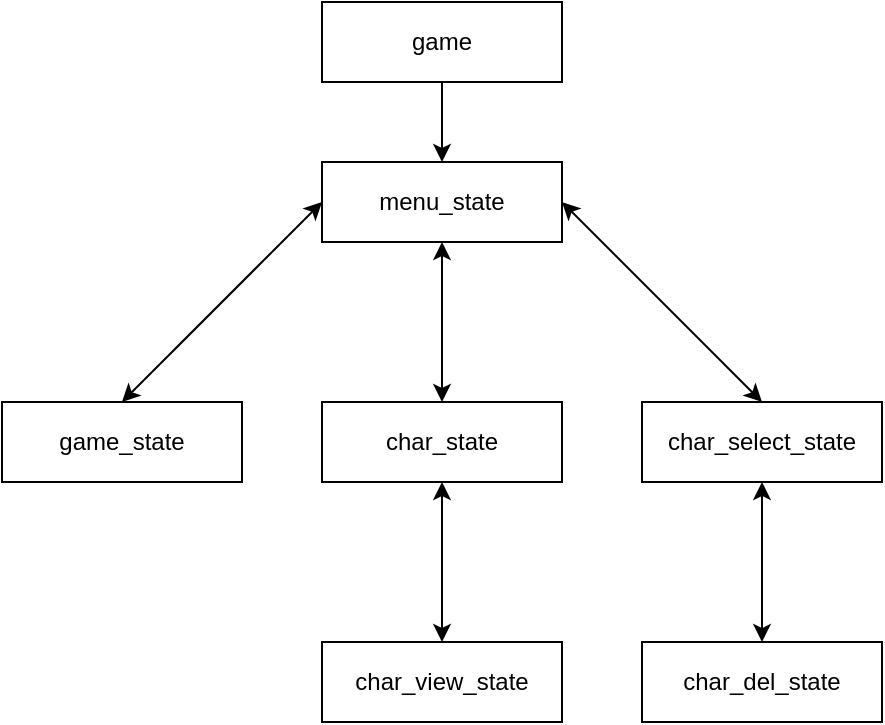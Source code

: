 <mxfile version="26.0.7">
  <diagram name="Страница — 1" id="5U9LbEr2B_JrmSU7AKEY">
    <mxGraphModel dx="528" dy="875" grid="1" gridSize="10" guides="1" tooltips="1" connect="1" arrows="1" fold="1" page="1" pageScale="1" pageWidth="827" pageHeight="1169" math="0" shadow="0">
      <root>
        <mxCell id="0" />
        <mxCell id="1" parent="0" />
        <mxCell id="gGF2yx5VTu46bBGderW8-3" value="" style="edgeStyle=orthogonalEdgeStyle;rounded=0;orthogonalLoop=1;jettySize=auto;html=1;" parent="1" source="gGF2yx5VTu46bBGderW8-1" target="gGF2yx5VTu46bBGderW8-2" edge="1">
          <mxGeometry relative="1" as="geometry" />
        </mxCell>
        <mxCell id="gGF2yx5VTu46bBGderW8-1" value="game" style="rounded=0;whiteSpace=wrap;html=1;" parent="1" vertex="1">
          <mxGeometry x="360" width="120" height="40" as="geometry" />
        </mxCell>
        <mxCell id="gGF2yx5VTu46bBGderW8-2" value="menu_state" style="rounded=0;whiteSpace=wrap;html=1;" parent="1" vertex="1">
          <mxGeometry x="360" y="80" width="120" height="40" as="geometry" />
        </mxCell>
        <mxCell id="gGF2yx5VTu46bBGderW8-4" value="game_state" style="rounded=0;whiteSpace=wrap;html=1;" parent="1" vertex="1">
          <mxGeometry x="200" y="200" width="120" height="40" as="geometry" />
        </mxCell>
        <mxCell id="gGF2yx5VTu46bBGderW8-6" value="char_view_state" style="rounded=0;whiteSpace=wrap;html=1;" parent="1" vertex="1">
          <mxGeometry x="360" y="320" width="120" height="40" as="geometry" />
        </mxCell>
        <mxCell id="gGF2yx5VTu46bBGderW8-8" value="char_select_state" style="rounded=0;whiteSpace=wrap;html=1;" parent="1" vertex="1">
          <mxGeometry x="520" y="200" width="120" height="40" as="geometry" />
        </mxCell>
        <mxCell id="gGF2yx5VTu46bBGderW8-11" value="" style="endArrow=classic;startArrow=classic;html=1;rounded=0;entryX=0.5;entryY=1;entryDx=0;entryDy=0;exitX=0.5;exitY=0;exitDx=0;exitDy=0;" parent="1" source="gGF2yx5VTu46bBGderW8-14" target="gGF2yx5VTu46bBGderW8-2" edge="1">
          <mxGeometry width="50" height="50" relative="1" as="geometry">
            <mxPoint x="450" y="160" as="sourcePoint" />
            <mxPoint x="579.5" y="90" as="targetPoint" />
          </mxGeometry>
        </mxCell>
        <mxCell id="gGF2yx5VTu46bBGderW8-12" value="" style="endArrow=classic;startArrow=classic;html=1;rounded=0;entryX=0;entryY=0.5;entryDx=0;entryDy=0;exitX=0.5;exitY=0;exitDx=0;exitDy=0;" parent="1" source="gGF2yx5VTu46bBGderW8-4" target="gGF2yx5VTu46bBGderW8-2" edge="1">
          <mxGeometry width="50" height="50" relative="1" as="geometry">
            <mxPoint x="250" y="110" as="sourcePoint" />
            <mxPoint x="259.5" y="80" as="targetPoint" />
          </mxGeometry>
        </mxCell>
        <mxCell id="gGF2yx5VTu46bBGderW8-13" value="" style="endArrow=classic;startArrow=classic;html=1;rounded=0;entryX=1;entryY=0.5;entryDx=0;entryDy=0;exitX=0.5;exitY=0;exitDx=0;exitDy=0;" parent="1" source="gGF2yx5VTu46bBGderW8-8" target="gGF2yx5VTu46bBGderW8-2" edge="1">
          <mxGeometry width="50" height="50" relative="1" as="geometry">
            <mxPoint x="610" y="110" as="sourcePoint" />
            <mxPoint x="610" y="70" as="targetPoint" />
          </mxGeometry>
        </mxCell>
        <mxCell id="gGF2yx5VTu46bBGderW8-14" value="char_state" style="rounded=0;whiteSpace=wrap;html=1;" parent="1" vertex="1">
          <mxGeometry x="360" y="200" width="120" height="40" as="geometry" />
        </mxCell>
        <mxCell id="gGF2yx5VTu46bBGderW8-15" value="" style="endArrow=classic;startArrow=classic;html=1;rounded=0;entryX=0.5;entryY=1;entryDx=0;entryDy=0;exitX=0.5;exitY=0;exitDx=0;exitDy=0;" parent="1" source="gGF2yx5VTu46bBGderW8-6" target="gGF2yx5VTu46bBGderW8-14" edge="1">
          <mxGeometry width="50" height="50" relative="1" as="geometry">
            <mxPoint x="388" y="320" as="sourcePoint" />
            <mxPoint x="438" y="270" as="targetPoint" />
          </mxGeometry>
        </mxCell>
        <mxCell id="OPcT_UMops6g17yKs3dQ-1" value="char_del_state" style="rounded=0;whiteSpace=wrap;html=1;" vertex="1" parent="1">
          <mxGeometry x="520" y="320" width="120" height="40" as="geometry" />
        </mxCell>
        <mxCell id="OPcT_UMops6g17yKs3dQ-2" value="" style="endArrow=classic;startArrow=classic;html=1;rounded=0;entryX=0.5;entryY=1;entryDx=0;entryDy=0;exitX=0.5;exitY=0;exitDx=0;exitDy=0;" edge="1" parent="1" source="OPcT_UMops6g17yKs3dQ-1" target="gGF2yx5VTu46bBGderW8-8">
          <mxGeometry width="50" height="50" relative="1" as="geometry">
            <mxPoint x="400" y="450" as="sourcePoint" />
            <mxPoint x="450" y="400" as="targetPoint" />
          </mxGeometry>
        </mxCell>
      </root>
    </mxGraphModel>
  </diagram>
</mxfile>
